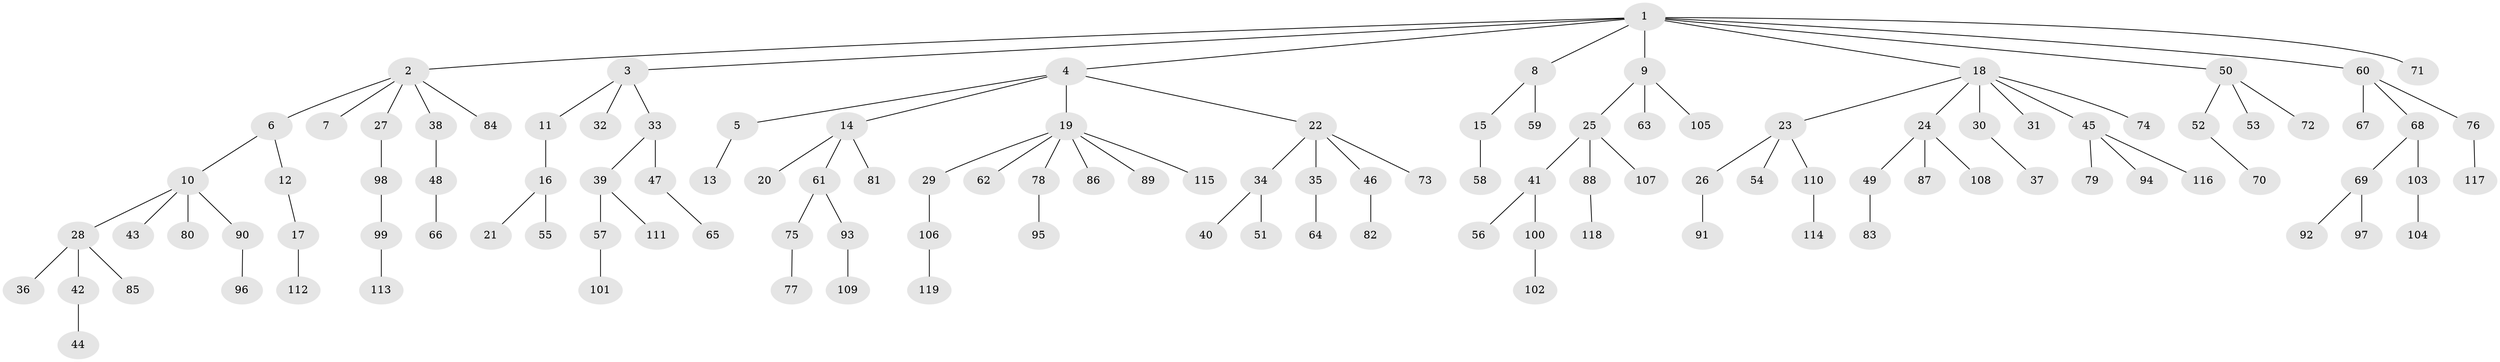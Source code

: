 // coarse degree distribution, {9: 0.014084507042253521, 6: 0.014084507042253521, 5: 0.028169014084507043, 7: 0.028169014084507043, 2: 0.1267605633802817, 3: 0.056338028169014086, 1: 0.6619718309859155, 4: 0.056338028169014086, 8: 0.014084507042253521}
// Generated by graph-tools (version 1.1) at 2025/19/03/04/25 18:19:21]
// undirected, 119 vertices, 118 edges
graph export_dot {
graph [start="1"]
  node [color=gray90,style=filled];
  1;
  2;
  3;
  4;
  5;
  6;
  7;
  8;
  9;
  10;
  11;
  12;
  13;
  14;
  15;
  16;
  17;
  18;
  19;
  20;
  21;
  22;
  23;
  24;
  25;
  26;
  27;
  28;
  29;
  30;
  31;
  32;
  33;
  34;
  35;
  36;
  37;
  38;
  39;
  40;
  41;
  42;
  43;
  44;
  45;
  46;
  47;
  48;
  49;
  50;
  51;
  52;
  53;
  54;
  55;
  56;
  57;
  58;
  59;
  60;
  61;
  62;
  63;
  64;
  65;
  66;
  67;
  68;
  69;
  70;
  71;
  72;
  73;
  74;
  75;
  76;
  77;
  78;
  79;
  80;
  81;
  82;
  83;
  84;
  85;
  86;
  87;
  88;
  89;
  90;
  91;
  92;
  93;
  94;
  95;
  96;
  97;
  98;
  99;
  100;
  101;
  102;
  103;
  104;
  105;
  106;
  107;
  108;
  109;
  110;
  111;
  112;
  113;
  114;
  115;
  116;
  117;
  118;
  119;
  1 -- 2;
  1 -- 3;
  1 -- 4;
  1 -- 8;
  1 -- 9;
  1 -- 18;
  1 -- 50;
  1 -- 60;
  1 -- 71;
  2 -- 6;
  2 -- 7;
  2 -- 27;
  2 -- 38;
  2 -- 84;
  3 -- 11;
  3 -- 32;
  3 -- 33;
  4 -- 5;
  4 -- 14;
  4 -- 19;
  4 -- 22;
  5 -- 13;
  6 -- 10;
  6 -- 12;
  8 -- 15;
  8 -- 59;
  9 -- 25;
  9 -- 63;
  9 -- 105;
  10 -- 28;
  10 -- 43;
  10 -- 80;
  10 -- 90;
  11 -- 16;
  12 -- 17;
  14 -- 20;
  14 -- 61;
  14 -- 81;
  15 -- 58;
  16 -- 21;
  16 -- 55;
  17 -- 112;
  18 -- 23;
  18 -- 24;
  18 -- 30;
  18 -- 31;
  18 -- 45;
  18 -- 74;
  19 -- 29;
  19 -- 62;
  19 -- 78;
  19 -- 86;
  19 -- 89;
  19 -- 115;
  22 -- 34;
  22 -- 35;
  22 -- 46;
  22 -- 73;
  23 -- 26;
  23 -- 54;
  23 -- 110;
  24 -- 49;
  24 -- 87;
  24 -- 108;
  25 -- 41;
  25 -- 88;
  25 -- 107;
  26 -- 91;
  27 -- 98;
  28 -- 36;
  28 -- 42;
  28 -- 85;
  29 -- 106;
  30 -- 37;
  33 -- 39;
  33 -- 47;
  34 -- 40;
  34 -- 51;
  35 -- 64;
  38 -- 48;
  39 -- 57;
  39 -- 111;
  41 -- 56;
  41 -- 100;
  42 -- 44;
  45 -- 79;
  45 -- 94;
  45 -- 116;
  46 -- 82;
  47 -- 65;
  48 -- 66;
  49 -- 83;
  50 -- 52;
  50 -- 53;
  50 -- 72;
  52 -- 70;
  57 -- 101;
  60 -- 67;
  60 -- 68;
  60 -- 76;
  61 -- 75;
  61 -- 93;
  68 -- 69;
  68 -- 103;
  69 -- 92;
  69 -- 97;
  75 -- 77;
  76 -- 117;
  78 -- 95;
  88 -- 118;
  90 -- 96;
  93 -- 109;
  98 -- 99;
  99 -- 113;
  100 -- 102;
  103 -- 104;
  106 -- 119;
  110 -- 114;
}
